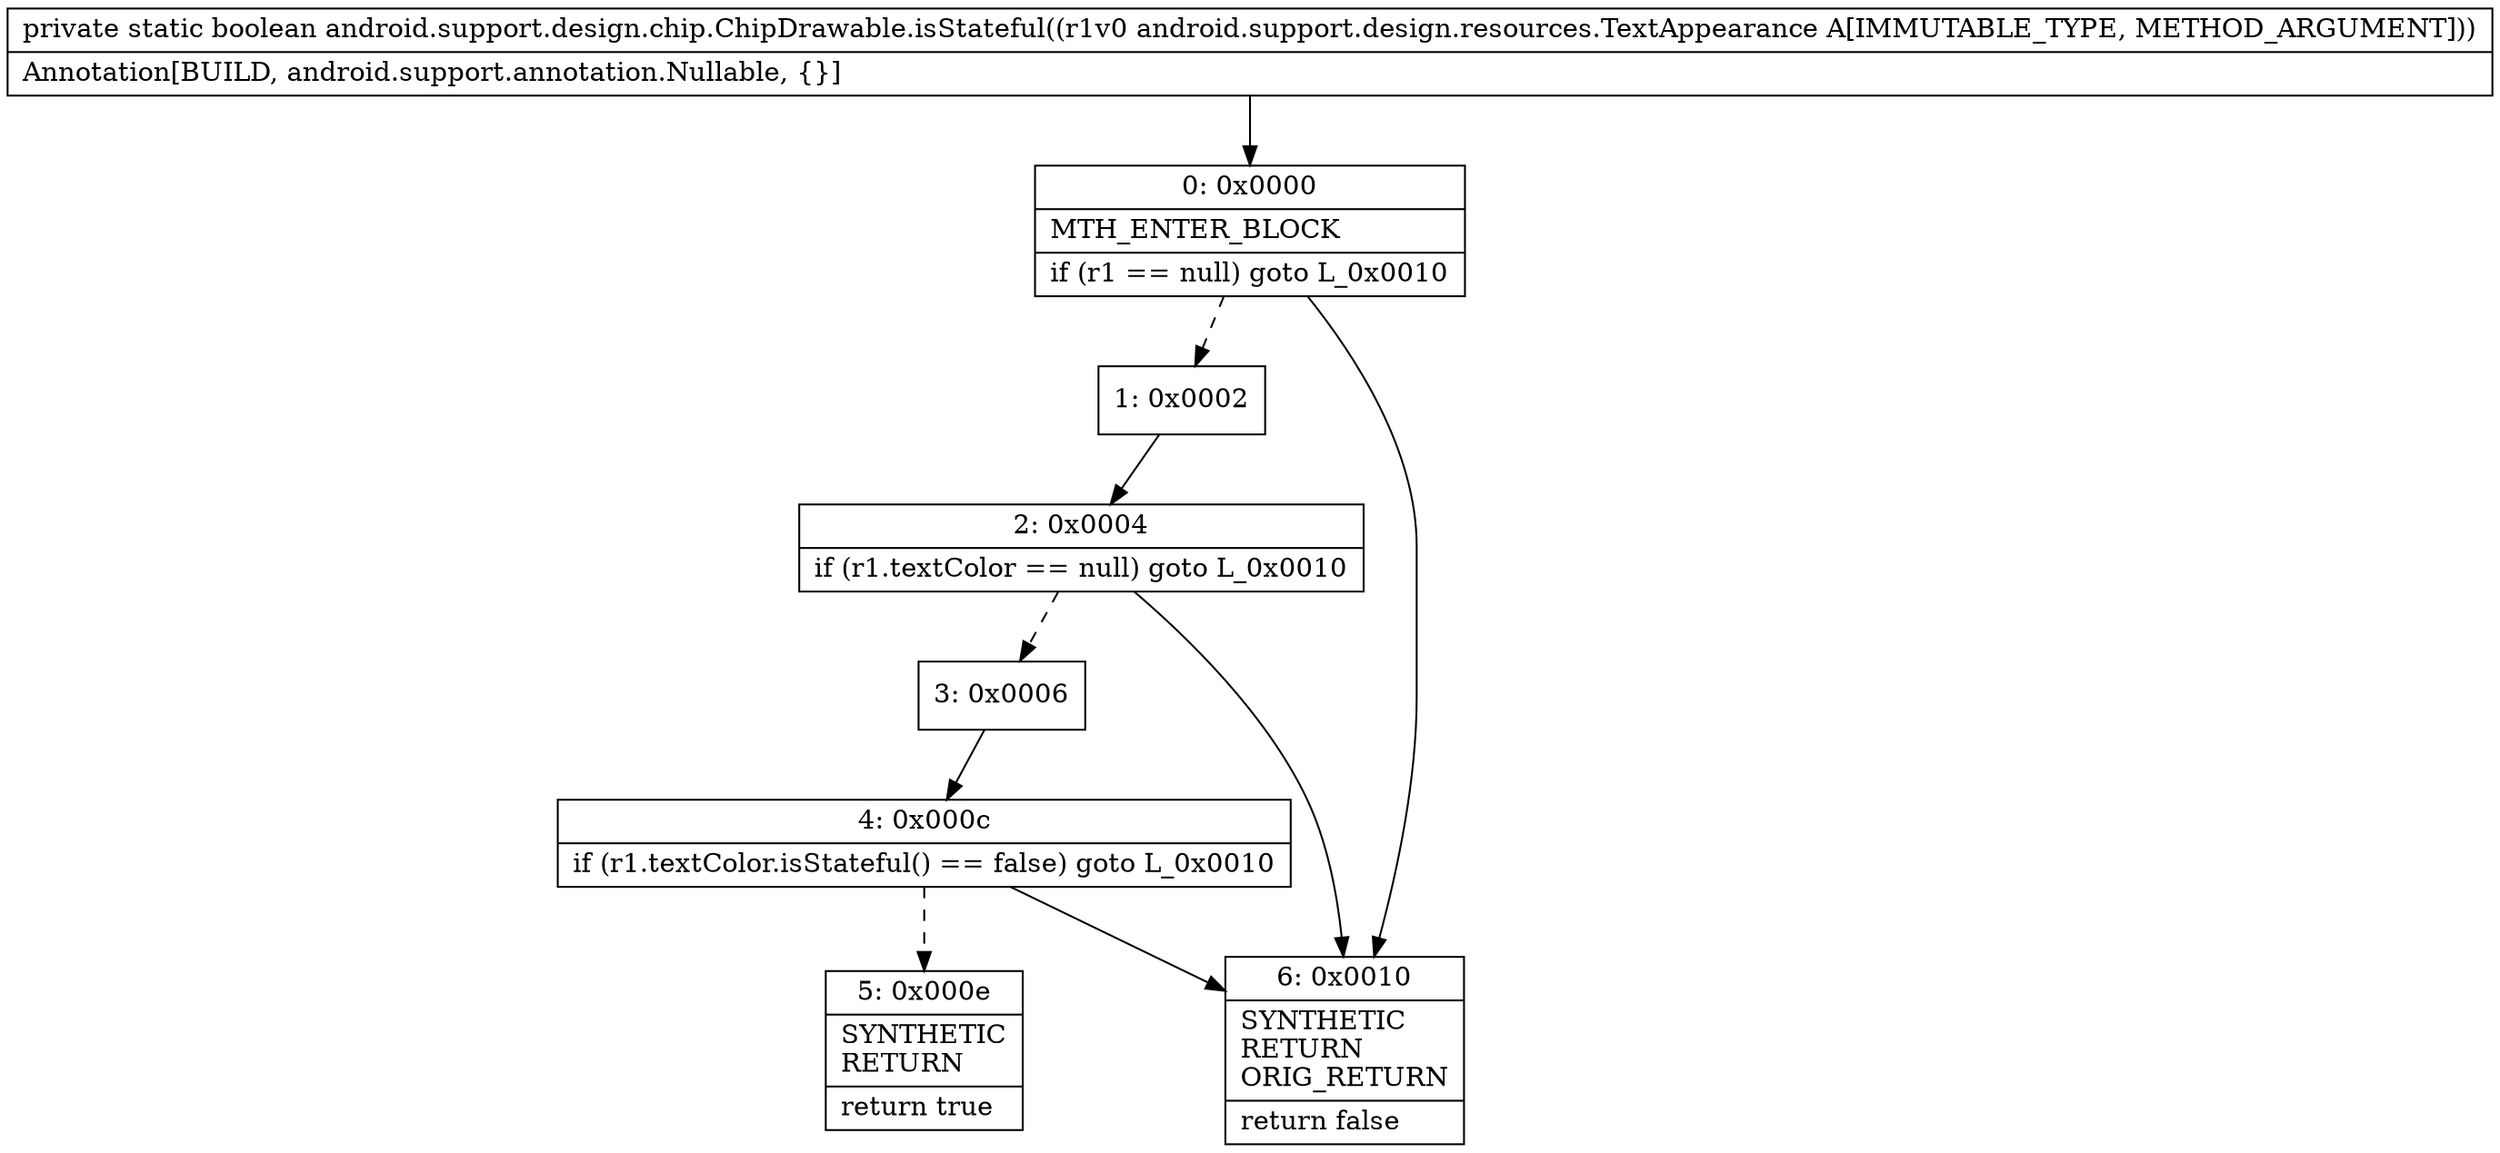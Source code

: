 digraph "CFG forandroid.support.design.chip.ChipDrawable.isStateful(Landroid\/support\/design\/resources\/TextAppearance;)Z" {
Node_0 [shape=record,label="{0\:\ 0x0000|MTH_ENTER_BLOCK\l|if (r1 == null) goto L_0x0010\l}"];
Node_1 [shape=record,label="{1\:\ 0x0002}"];
Node_2 [shape=record,label="{2\:\ 0x0004|if (r1.textColor == null) goto L_0x0010\l}"];
Node_3 [shape=record,label="{3\:\ 0x0006}"];
Node_4 [shape=record,label="{4\:\ 0x000c|if (r1.textColor.isStateful() == false) goto L_0x0010\l}"];
Node_5 [shape=record,label="{5\:\ 0x000e|SYNTHETIC\lRETURN\l|return true\l}"];
Node_6 [shape=record,label="{6\:\ 0x0010|SYNTHETIC\lRETURN\lORIG_RETURN\l|return false\l}"];
MethodNode[shape=record,label="{private static boolean android.support.design.chip.ChipDrawable.isStateful((r1v0 android.support.design.resources.TextAppearance A[IMMUTABLE_TYPE, METHOD_ARGUMENT]))  | Annotation[BUILD, android.support.annotation.Nullable, \{\}]\l}"];
MethodNode -> Node_0;
Node_0 -> Node_1[style=dashed];
Node_0 -> Node_6;
Node_1 -> Node_2;
Node_2 -> Node_3[style=dashed];
Node_2 -> Node_6;
Node_3 -> Node_4;
Node_4 -> Node_5[style=dashed];
Node_4 -> Node_6;
}

